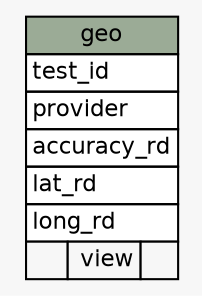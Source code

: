 // dot 2.38.0 on Windows 8 6.2
// SchemaSpy rev 590
digraph "geo" {
  graph [
    rankdir="RL"
    bgcolor="#f7f7f7"
    nodesep="0.18"
    ranksep="0.46"
    fontname="Helvetica"
    fontsize="11"
  ];
  node [
    fontname="Helvetica"
    fontsize="11"
    shape="plaintext"
  ];
  edge [
    arrowsize="0.8"
  ];
  "geo" [
    label=<
    <TABLE BORDER="0" CELLBORDER="1" CELLSPACING="0" BGCOLOR="#ffffff">
      <TR><TD COLSPAN="3" BGCOLOR="#9bab96" ALIGN="CENTER">geo</TD></TR>
      <TR><TD PORT="test_id" COLSPAN="3" ALIGN="LEFT">test_id</TD></TR>
      <TR><TD PORT="provider" COLSPAN="3" ALIGN="LEFT">provider</TD></TR>
      <TR><TD PORT="accuracy_rd" COLSPAN="3" ALIGN="LEFT">accuracy_rd</TD></TR>
      <TR><TD PORT="lat_rd" COLSPAN="3" ALIGN="LEFT">lat_rd</TD></TR>
      <TR><TD PORT="long_rd" COLSPAN="3" ALIGN="LEFT">long_rd</TD></TR>
      <TR><TD ALIGN="LEFT" BGCOLOR="#f7f7f7">  </TD><TD ALIGN="RIGHT" BGCOLOR="#f7f7f7">view</TD><TD ALIGN="RIGHT" BGCOLOR="#f7f7f7">  </TD></TR>
    </TABLE>>
    URL="tables/geo.html"
    tooltip="geo"
  ];
}
